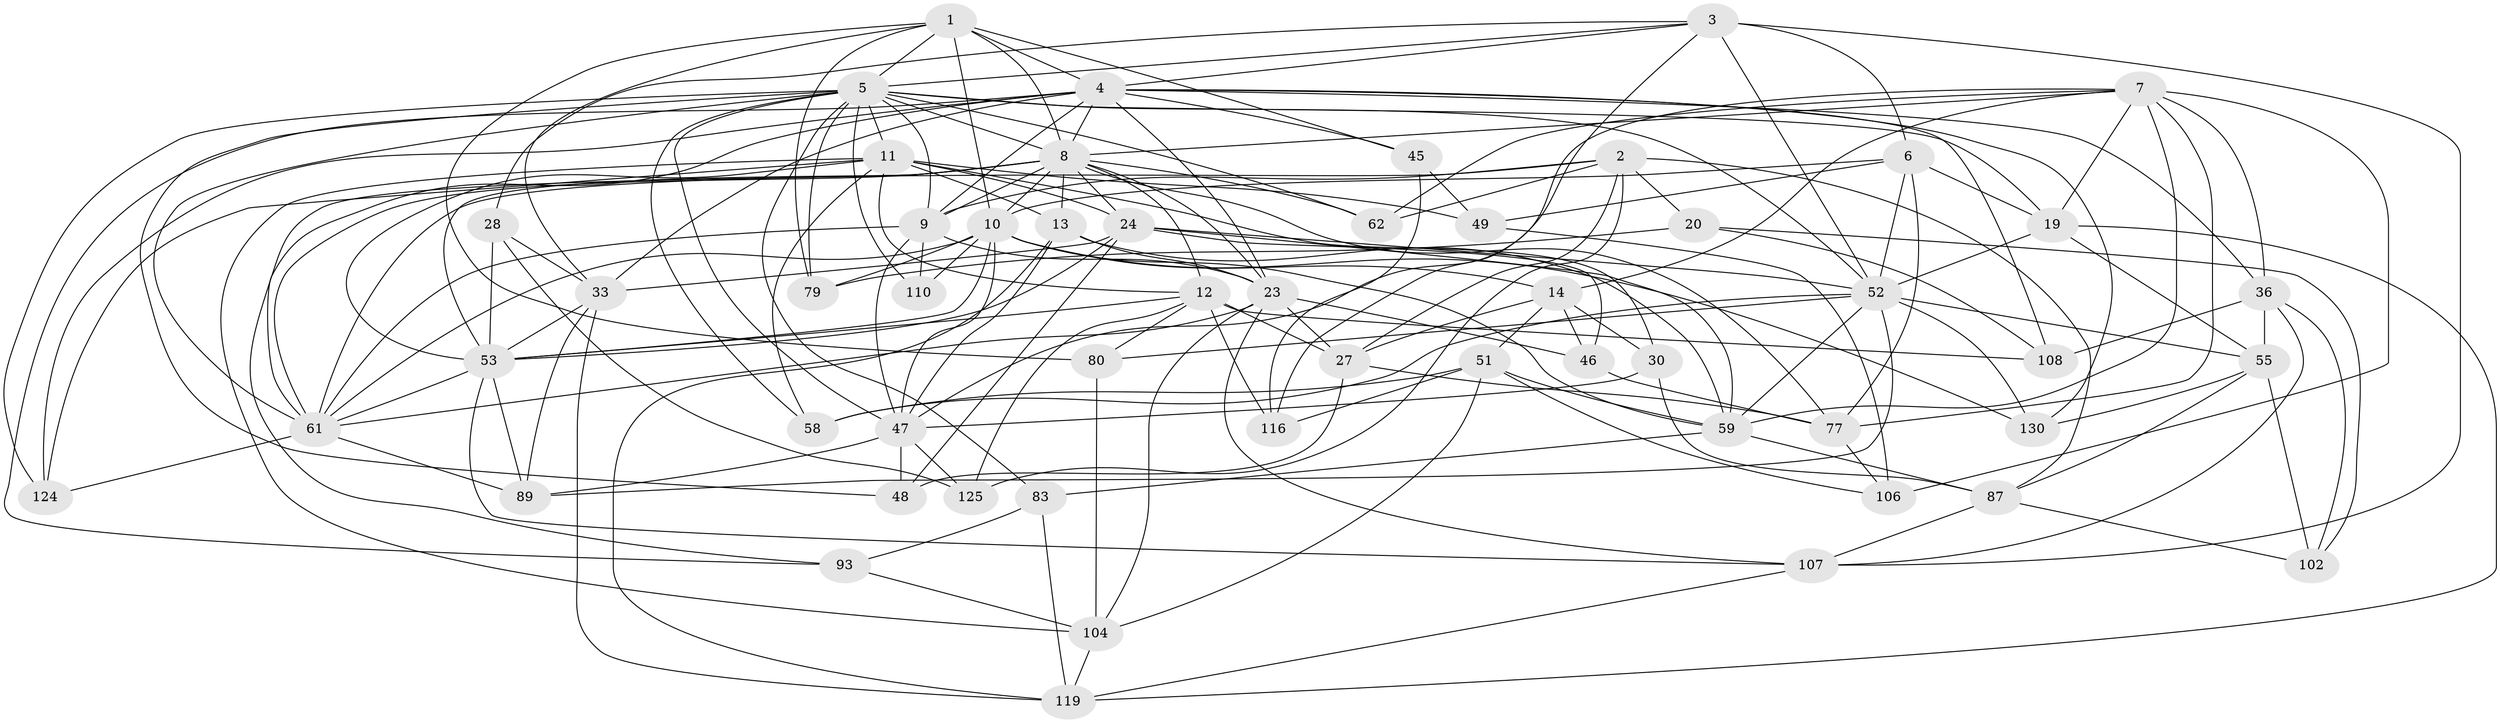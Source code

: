 // original degree distribution, {4: 1.0}
// Generated by graph-tools (version 1.1) at 2025/21/03/04/25 18:21:02]
// undirected, 54 vertices, 175 edges
graph export_dot {
graph [start="1"]
  node [color=gray90,style=filled];
  1 [super="+22+18"];
  2 [super="+65"];
  3 [super="+69"];
  4 [super="+96+73+15"];
  5 [super="+26+32"];
  6 [super="+101"];
  7 [super="+54"];
  8 [super="+98+29+37"];
  9 [super="+123+117+135"];
  10 [super="+31+21"];
  11 [super="+67+64"];
  12 [super="+25"];
  13 [super="+16+114"];
  14 [super="+38"];
  19 [super="+91"];
  20;
  23 [super="+34+66"];
  24 [super="+42+40"];
  27 [super="+57"];
  28;
  30;
  33 [super="+134+112"];
  36 [super="+122"];
  45;
  46;
  47 [super="+81+84"];
  48;
  49;
  51 [super="+56"];
  52 [super="+70+86+103"];
  53 [super="+105+72"];
  55 [super="+60"];
  58;
  59 [super="+127+68+126"];
  61 [super="+99"];
  62;
  77 [super="+129"];
  79;
  80;
  83;
  87 [super="+97"];
  89 [super="+118"];
  93;
  102;
  104 [super="+120"];
  106;
  107 [super="+113"];
  108;
  110;
  116;
  119 [super="+121"];
  124;
  125;
  130;
  1 -- 80;
  1 -- 33;
  1 -- 10 [weight=2];
  1 -- 45;
  1 -- 79;
  1 -- 5 [weight=2];
  1 -- 8;
  1 -- 4;
  2 -- 62;
  2 -- 20;
  2 -- 87;
  2 -- 125;
  2 -- 9;
  2 -- 27;
  2 -- 61 [weight=2];
  3 -- 28;
  3 -- 116;
  3 -- 5;
  3 -- 107;
  3 -- 6;
  3 -- 52 [weight=2];
  3 -- 4;
  4 -- 33;
  4 -- 108;
  4 -- 9 [weight=2];
  4 -- 36;
  4 -- 8;
  4 -- 124;
  4 -- 130;
  4 -- 45;
  4 -- 93;
  4 -- 23;
  4 -- 61;
  5 -- 110;
  5 -- 9;
  5 -- 58;
  5 -- 62;
  5 -- 11;
  5 -- 47;
  5 -- 79;
  5 -- 48;
  5 -- 19;
  5 -- 83;
  5 -- 124;
  5 -- 8;
  5 -- 52;
  5 -- 61 [weight=2];
  6 -- 49;
  6 -- 19;
  6 -- 77;
  6 -- 52;
  6 -- 10;
  7 -- 14;
  7 -- 77;
  7 -- 8;
  7 -- 106;
  7 -- 47;
  7 -- 19;
  7 -- 62;
  7 -- 36;
  7 -- 59 [weight=2];
  8 -- 77;
  8 -- 10 [weight=2];
  8 -- 23;
  8 -- 9;
  8 -- 12;
  8 -- 93;
  8 -- 62;
  8 -- 61;
  8 -- 53;
  8 -- 24;
  8 -- 13;
  9 -- 110 [weight=2];
  9 -- 47;
  9 -- 23;
  9 -- 61;
  10 -- 79;
  10 -- 59;
  10 -- 14;
  10 -- 130;
  10 -- 53;
  10 -- 110;
  10 -- 47 [weight=2];
  10 -- 61;
  11 -- 124;
  11 -- 58;
  11 -- 49;
  11 -- 12;
  11 -- 13;
  11 -- 53;
  11 -- 24;
  11 -- 104;
  11 -- 30;
  12 -- 80;
  12 -- 108;
  12 -- 116;
  12 -- 53;
  12 -- 27;
  12 -- 125;
  13 -- 23 [weight=2];
  13 -- 119;
  13 -- 47;
  13 -- 59 [weight=2];
  14 -- 27;
  14 -- 51;
  14 -- 46;
  14 -- 30;
  19 -- 119;
  19 -- 55;
  19 -- 52;
  20 -- 102;
  20 -- 79;
  20 -- 108;
  23 -- 104;
  23 -- 107;
  23 -- 46;
  23 -- 27;
  23 -- 61;
  24 -- 48;
  24 -- 59;
  24 -- 53;
  24 -- 33;
  24 -- 52;
  24 -- 46;
  27 -- 77;
  27 -- 48;
  28 -- 125;
  28 -- 33;
  28 -- 53;
  30 -- 87;
  30 -- 47;
  33 -- 89 [weight=2];
  33 -- 119;
  33 -- 53;
  36 -- 55;
  36 -- 108;
  36 -- 107;
  36 -- 102;
  45 -- 116;
  45 -- 49;
  46 -- 77;
  47 -- 48;
  47 -- 125;
  47 -- 89;
  49 -- 106;
  51 -- 106;
  51 -- 116;
  51 -- 104;
  51 -- 59;
  51 -- 58;
  52 -- 80;
  52 -- 55;
  52 -- 58;
  52 -- 130;
  52 -- 89;
  52 -- 59;
  53 -- 89;
  53 -- 107;
  53 -- 61;
  55 -- 102;
  55 -- 130;
  55 -- 87;
  59 -- 87;
  59 -- 83;
  61 -- 89;
  61 -- 124;
  77 -- 106;
  80 -- 104;
  83 -- 93;
  83 -- 119;
  87 -- 102;
  87 -- 107;
  93 -- 104;
  104 -- 119;
  107 -- 119;
}
